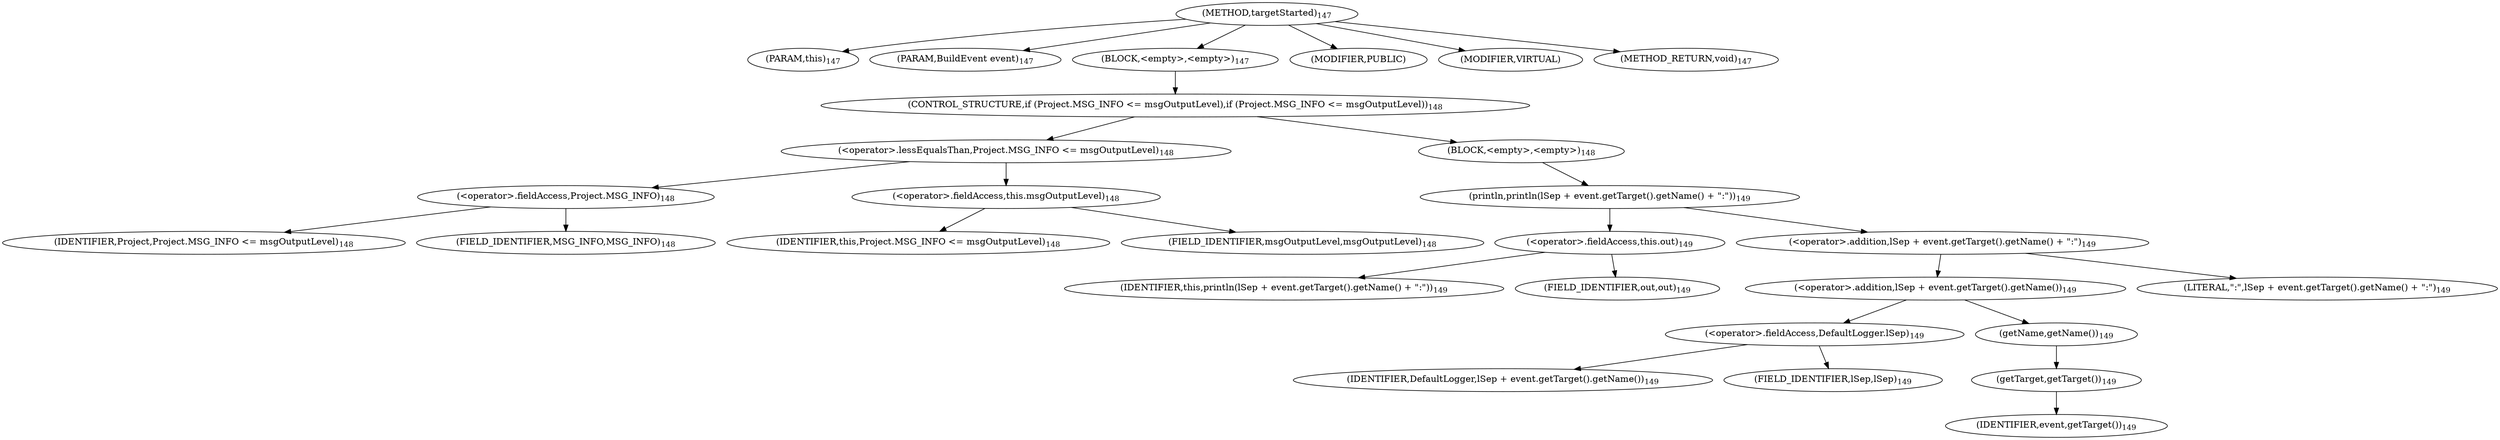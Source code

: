 digraph "targetStarted" {  
"168" [label = <(METHOD,targetStarted)<SUB>147</SUB>> ]
"169" [label = <(PARAM,this)<SUB>147</SUB>> ]
"170" [label = <(PARAM,BuildEvent event)<SUB>147</SUB>> ]
"171" [label = <(BLOCK,&lt;empty&gt;,&lt;empty&gt;)<SUB>147</SUB>> ]
"172" [label = <(CONTROL_STRUCTURE,if (Project.MSG_INFO &lt;= msgOutputLevel),if (Project.MSG_INFO &lt;= msgOutputLevel))<SUB>148</SUB>> ]
"173" [label = <(&lt;operator&gt;.lessEqualsThan,Project.MSG_INFO &lt;= msgOutputLevel)<SUB>148</SUB>> ]
"174" [label = <(&lt;operator&gt;.fieldAccess,Project.MSG_INFO)<SUB>148</SUB>> ]
"175" [label = <(IDENTIFIER,Project,Project.MSG_INFO &lt;= msgOutputLevel)<SUB>148</SUB>> ]
"176" [label = <(FIELD_IDENTIFIER,MSG_INFO,MSG_INFO)<SUB>148</SUB>> ]
"177" [label = <(&lt;operator&gt;.fieldAccess,this.msgOutputLevel)<SUB>148</SUB>> ]
"178" [label = <(IDENTIFIER,this,Project.MSG_INFO &lt;= msgOutputLevel)<SUB>148</SUB>> ]
"179" [label = <(FIELD_IDENTIFIER,msgOutputLevel,msgOutputLevel)<SUB>148</SUB>> ]
"180" [label = <(BLOCK,&lt;empty&gt;,&lt;empty&gt;)<SUB>148</SUB>> ]
"181" [label = <(println,println(lSep + event.getTarget().getName() + &quot;:&quot;))<SUB>149</SUB>> ]
"182" [label = <(&lt;operator&gt;.fieldAccess,this.out)<SUB>149</SUB>> ]
"183" [label = <(IDENTIFIER,this,println(lSep + event.getTarget().getName() + &quot;:&quot;))<SUB>149</SUB>> ]
"184" [label = <(FIELD_IDENTIFIER,out,out)<SUB>149</SUB>> ]
"185" [label = <(&lt;operator&gt;.addition,lSep + event.getTarget().getName() + &quot;:&quot;)<SUB>149</SUB>> ]
"186" [label = <(&lt;operator&gt;.addition,lSep + event.getTarget().getName())<SUB>149</SUB>> ]
"187" [label = <(&lt;operator&gt;.fieldAccess,DefaultLogger.lSep)<SUB>149</SUB>> ]
"188" [label = <(IDENTIFIER,DefaultLogger,lSep + event.getTarget().getName())<SUB>149</SUB>> ]
"189" [label = <(FIELD_IDENTIFIER,lSep,lSep)<SUB>149</SUB>> ]
"190" [label = <(getName,getName())<SUB>149</SUB>> ]
"191" [label = <(getTarget,getTarget())<SUB>149</SUB>> ]
"192" [label = <(IDENTIFIER,event,getTarget())<SUB>149</SUB>> ]
"193" [label = <(LITERAL,&quot;:&quot;,lSep + event.getTarget().getName() + &quot;:&quot;)<SUB>149</SUB>> ]
"194" [label = <(MODIFIER,PUBLIC)> ]
"195" [label = <(MODIFIER,VIRTUAL)> ]
"196" [label = <(METHOD_RETURN,void)<SUB>147</SUB>> ]
  "168" -> "169" 
  "168" -> "170" 
  "168" -> "171" 
  "168" -> "194" 
  "168" -> "195" 
  "168" -> "196" 
  "171" -> "172" 
  "172" -> "173" 
  "172" -> "180" 
  "173" -> "174" 
  "173" -> "177" 
  "174" -> "175" 
  "174" -> "176" 
  "177" -> "178" 
  "177" -> "179" 
  "180" -> "181" 
  "181" -> "182" 
  "181" -> "185" 
  "182" -> "183" 
  "182" -> "184" 
  "185" -> "186" 
  "185" -> "193" 
  "186" -> "187" 
  "186" -> "190" 
  "187" -> "188" 
  "187" -> "189" 
  "190" -> "191" 
  "191" -> "192" 
}
